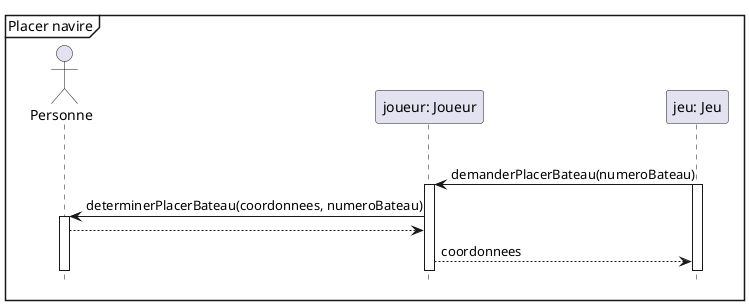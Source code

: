 @startuml
'https://plantuml.com/sequence-diagram
hide footbox
mainframe Placer navire

actor Personne as personne
participant "joueur: Joueur" as joueur
participant "jeu: Jeu" as Jeu



loop tant qu'il reste des bateaux a placer
Jeu -> joueur : demanderPlacerBateau(numeroBateau)
activate Jeu
activate joueur
joueur -> personne : determinerPlacerBateau(coordonnees, numeroBateau)
activate personne
personne --> joueur
joueur --> Jeu : coordonnees

@enduml
